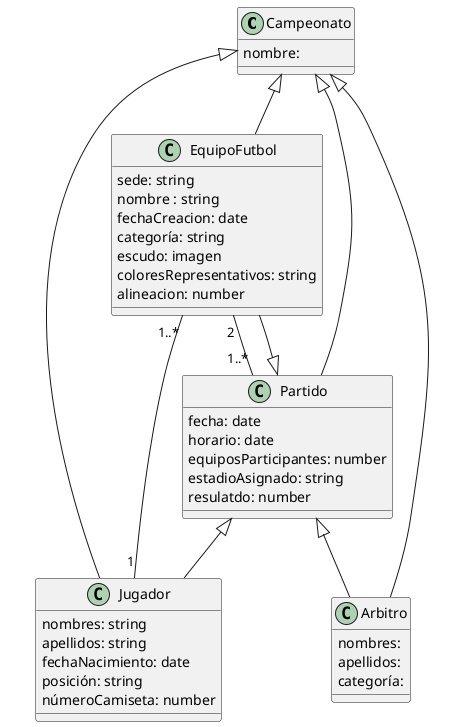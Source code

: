 @startuml sistema de gestion campeonato de fútbol

class Campeonato {
nombre: 

}

class EquipoFutbol {
sede: string
nombre : string
fechaCreacion: date
categoría: string
escudo: imagen
coloresRepresentativos: string
alineacion: number
}

 class Jugador {
nombres: string
apellidos: string
fechaNacimiento: date
posición: string
númeroCamiseta: number 
}

class  Arbitro {
nombres:
apellidos:
categoría:

}

class Partido  {
fecha: date 
horario: date
equiposParticipantes: number
estadioAsignado: string
resulatdo: number

}

Campeonato <|-- EquipoFutbol
Campeonato <|-- Jugador
Campeonato <|-- Arbitro
Campeonato <|-- Partido

Partido <|-- EquipoFutbol
Partido <|-- Arbitro
Partido <|-- Jugador

Jugador "1" -- "1..*" EquipoFutbol
EquipoFutbol "2" -- "1..*" Partido



@enduml